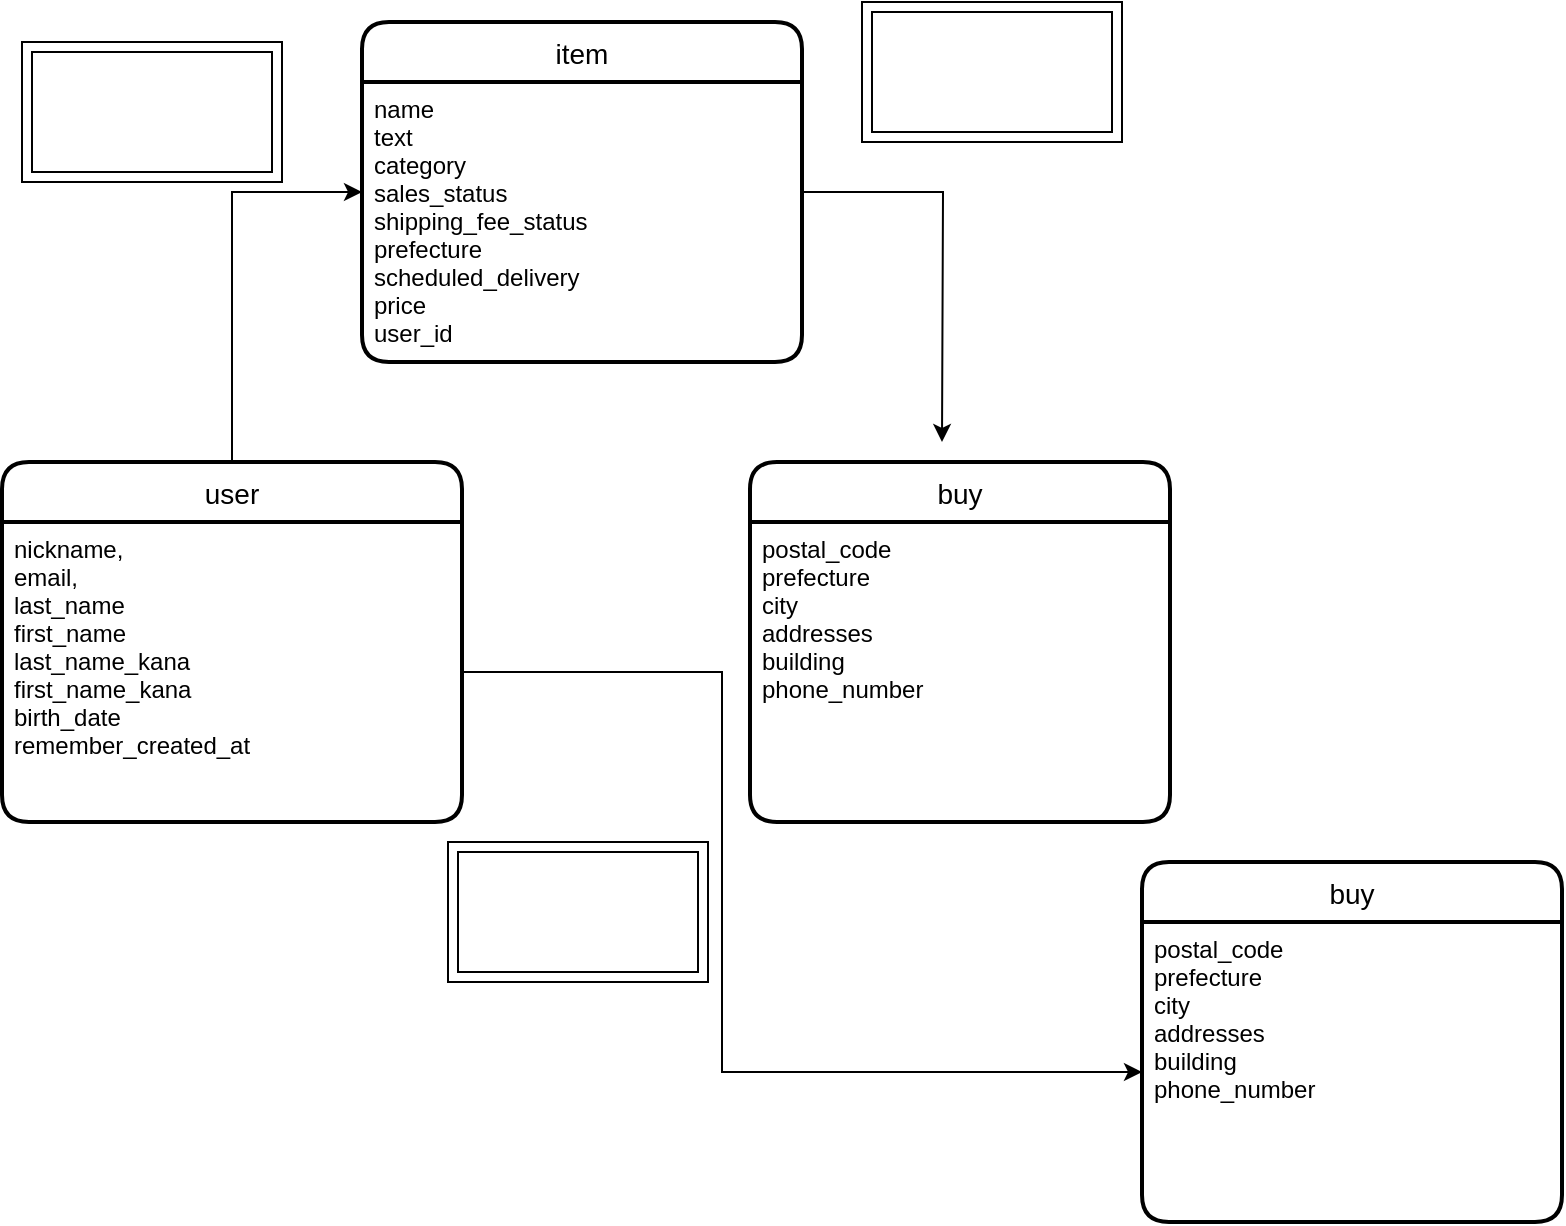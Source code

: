 <mxfile version="13.6.5">
    <diagram id="9JPY0qspsvRgW_rInsks" name="ページ1">
        <mxGraphModel dx="877" dy="698" grid="1" gridSize="10" guides="1" tooltips="1" connect="1" arrows="1" fold="1" page="1" pageScale="1" pageWidth="827" pageHeight="1169" math="0" shadow="0">
            <root>
                <mxCell id="0"/>
                <mxCell id="1" parent="0"/>
                <mxCell id="14" style="edgeStyle=orthogonalEdgeStyle;rounded=0;orthogonalLoop=1;jettySize=auto;html=1;entryX=0;entryY=0.5;entryDx=0;entryDy=0;" edge="1" parent="1" source="2" target="4">
                    <mxGeometry relative="1" as="geometry"/>
                </mxCell>
                <mxCell id="2" value="user" style="swimlane;childLayout=stackLayout;horizontal=1;startSize=30;horizontalStack=0;rounded=1;fontSize=14;fontStyle=0;strokeWidth=2;resizeParent=0;resizeLast=1;shadow=0;dashed=0;align=center;" vertex="1" parent="1">
                    <mxGeometry x="40" y="310" width="230" height="180" as="geometry"/>
                </mxCell>
                <mxCell id="3" value="nickname, &#10;email,  &#10;last_name &#10;first_name &#10;last_name_kana &#10;first_name_kana &#10;birth_date &#10;remember_created_at " style="align=left;strokeColor=none;fillColor=none;spacingLeft=4;fontSize=12;verticalAlign=top;resizable=0;rotatable=0;part=1;" vertex="1" parent="2">
                    <mxGeometry y="30" width="230" height="150" as="geometry"/>
                </mxCell>
                <mxCell id="15" style="edgeStyle=orthogonalEdgeStyle;rounded=0;orthogonalLoop=1;jettySize=auto;html=1;" edge="1" parent="1" source="4">
                    <mxGeometry relative="1" as="geometry">
                        <mxPoint x="510" y="300" as="targetPoint"/>
                    </mxGeometry>
                </mxCell>
                <mxCell id="4" value="item" style="swimlane;childLayout=stackLayout;horizontal=1;startSize=30;horizontalStack=0;rounded=1;fontSize=14;fontStyle=0;strokeWidth=2;resizeParent=0;resizeLast=1;shadow=0;dashed=0;align=center;" vertex="1" parent="1">
                    <mxGeometry x="220" y="90" width="220" height="170" as="geometry"/>
                </mxCell>
                <mxCell id="5" value="name &#10;text &#10;category &#10;sales_status &#10;shipping_fee_status &#10;prefecture &#10;scheduled_delivery &#10;price &#10;user_id           " style="align=left;strokeColor=none;fillColor=none;spacingLeft=4;fontSize=12;verticalAlign=top;resizable=0;rotatable=0;part=1;" vertex="1" parent="4">
                    <mxGeometry y="30" width="220" height="140" as="geometry"/>
                </mxCell>
                <mxCell id="9" value="&lt;p class=&quot;p1&quot; style=&quot;margin: 0px ; font-stretch: normal ; line-height: normal ; font-family: &amp;#34;hiragino kaku gothic pron&amp;#34; ; font-size: 10px&quot;&gt;&lt;font color=&quot;#ffffff&quot;&gt;1人のユーザーはいくつもの商品を出品できる&lt;/font&gt;&lt;/p&gt;" style="shape=ext;margin=3;double=1;whiteSpace=wrap;html=1;align=center;" vertex="1" parent="1">
                    <mxGeometry x="50" y="100" width="130" height="70" as="geometry"/>
                </mxCell>
                <mxCell id="11" value="&lt;p class=&quot;p1&quot; style=&quot;margin: 0px ; font-stretch: normal ; line-height: normal ; font-family: &amp;#34;hiragino kaku gothic pron&amp;#34;&quot;&gt;&lt;font style=&quot;font-size: 10px&quot; color=&quot;#ffffff&quot;&gt;１人のユーザーはいくつもの商品を購入できる&lt;/font&gt;&lt;/p&gt;" style="shape=ext;margin=3;double=1;whiteSpace=wrap;html=1;align=center;" vertex="1" parent="1">
                    <mxGeometry x="470" y="80" width="130" height="70" as="geometry"/>
                </mxCell>
                <mxCell id="12" value="&lt;p class=&quot;p1&quot; style=&quot;margin: 0px ; font-stretch: normal ; line-height: normal ; font-family: &amp;#34;hiragino kaku gothic pron&amp;#34; ; font-size: 11px&quot;&gt;&lt;font style=&quot;font-size: 11px&quot; color=&quot;#ffffff&quot;&gt;出品された商品は&lt;/font&gt;&lt;/p&gt;&lt;p class=&quot;p1&quot; style=&quot;margin: 0px ; font-stretch: normal ; line-height: normal ; font-family: &amp;#34;hiragino kaku gothic pron&amp;#34; ; font-size: 11px&quot;&gt;&lt;font style=&quot;font-size: 11px&quot; color=&quot;#ffffff&quot;&gt;1つだけ購入される&lt;/font&gt;&lt;/p&gt;" style="shape=ext;margin=3;double=1;whiteSpace=wrap;html=1;align=center;" vertex="1" parent="1">
                    <mxGeometry x="263" y="500" width="130" height="70" as="geometry"/>
                </mxCell>
                <mxCell id="13" style="edgeStyle=orthogonalEdgeStyle;rounded=0;orthogonalLoop=1;jettySize=auto;html=1;exitX=1;exitY=0.5;exitDx=0;exitDy=0;entryX=0;entryY=0.5;entryDx=0;entryDy=0;" edge="1" parent="1" source="3" target="7">
                    <mxGeometry relative="1" as="geometry">
                        <Array as="points">
                            <mxPoint x="400" y="415"/>
                        </Array>
                    </mxGeometry>
                </mxCell>
                <mxCell id="6" value="buy" style="swimlane;childLayout=stackLayout;horizontal=1;startSize=30;horizontalStack=0;rounded=1;fontSize=14;fontStyle=0;strokeWidth=2;resizeParent=0;resizeLast=1;shadow=0;dashed=0;align=center;" vertex="1" parent="1">
                    <mxGeometry x="610" y="510" width="210" height="180" as="geometry"/>
                </mxCell>
                <mxCell id="7" value="postal_code&#10;prefecture&#10;city&#10;addresses&#10;building&#10;phone_number" style="align=left;strokeColor=none;fillColor=none;spacingLeft=4;fontSize=12;verticalAlign=top;resizable=0;rotatable=0;part=1;" vertex="1" parent="6">
                    <mxGeometry y="30" width="210" height="150" as="geometry"/>
                </mxCell>
                <mxCell id="16" value="buy" style="swimlane;childLayout=stackLayout;horizontal=1;startSize=30;horizontalStack=0;rounded=1;fontSize=14;fontStyle=0;strokeWidth=2;resizeParent=0;resizeLast=1;shadow=0;dashed=0;align=center;" vertex="1" parent="1">
                    <mxGeometry x="414" y="310" width="210" height="180" as="geometry"/>
                </mxCell>
                <mxCell id="17" value="postal_code&#10;prefecture&#10;city&#10;addresses&#10;building&#10;phone_number" style="align=left;strokeColor=none;fillColor=none;spacingLeft=4;fontSize=12;verticalAlign=top;resizable=0;rotatable=0;part=1;" vertex="1" parent="16">
                    <mxGeometry y="30" width="210" height="150" as="geometry"/>
                </mxCell>
            </root>
        </mxGraphModel>
    </diagram>
</mxfile>